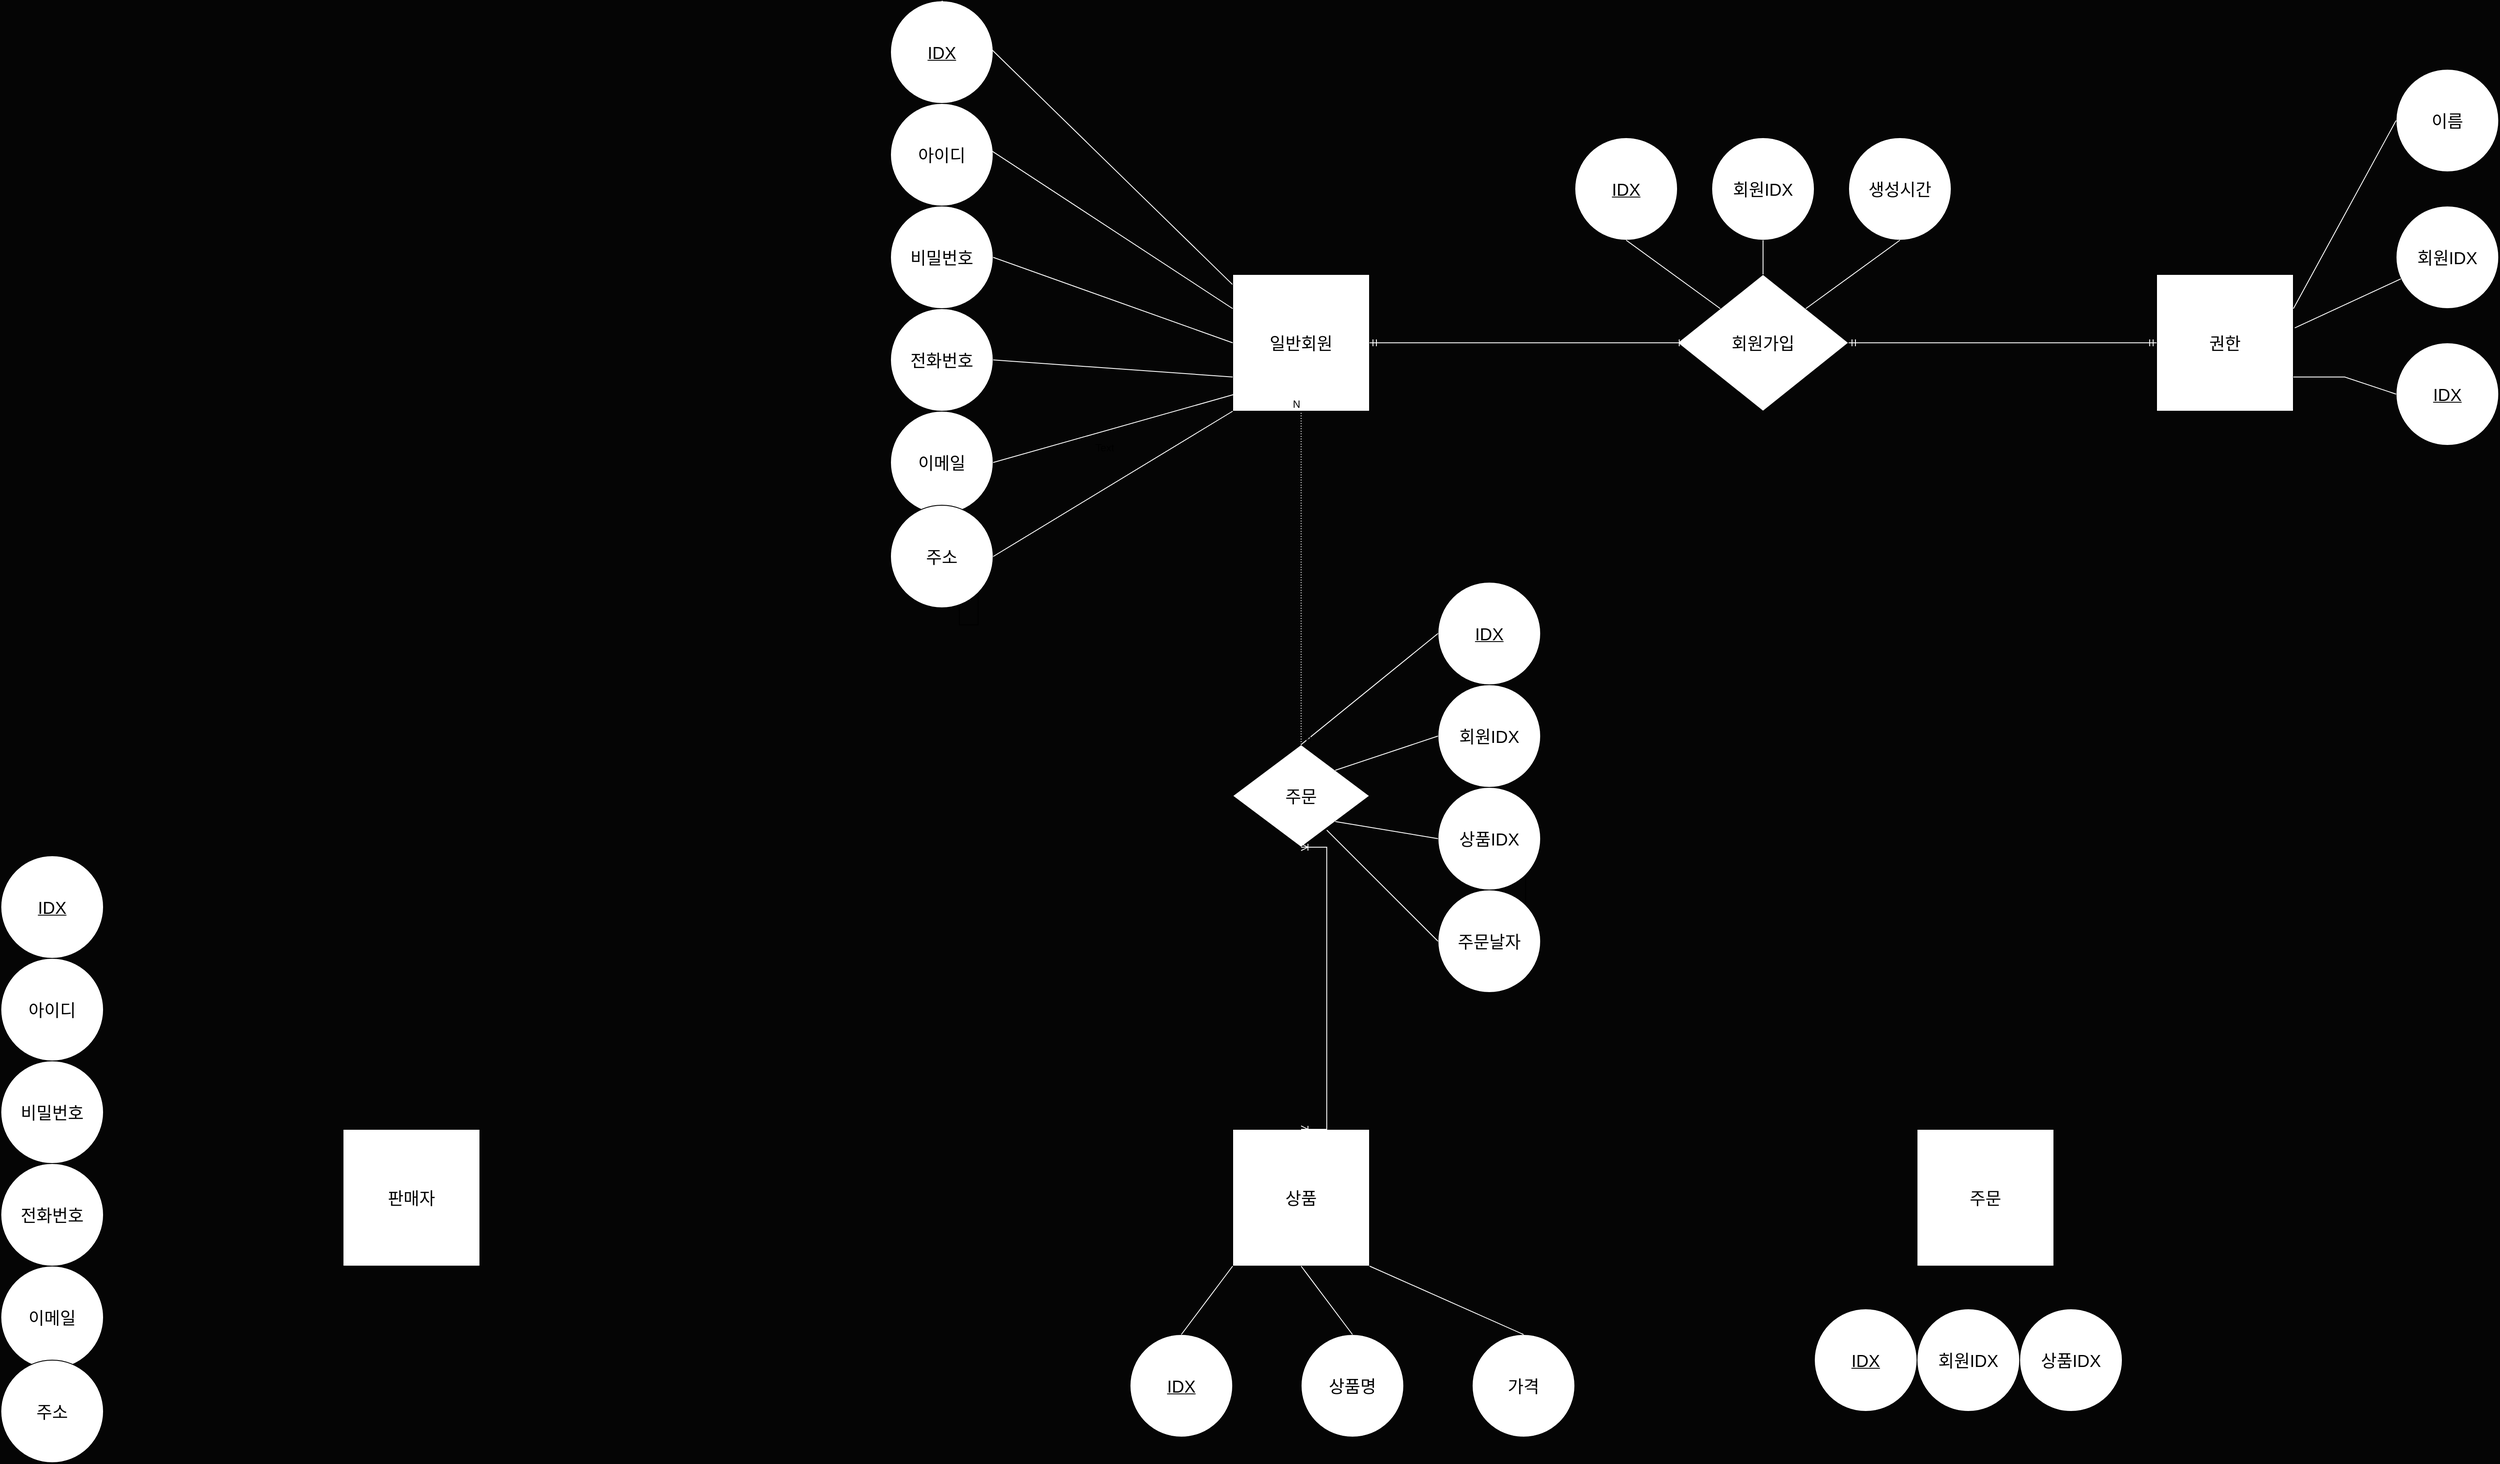<mxfile version="22.1.22" type="embed">
  <diagram id="23iRSUPoRavnBvh4doch" name="Page-1">
    <mxGraphModel dx="10005" dy="13320" grid="1" gridSize="10" guides="1" tooltips="1" connect="1" arrows="1" fold="1" page="0" pageScale="1" pageWidth="827" pageHeight="1169" background="#050505" math="0" shadow="0">
      <root>
        <mxCell id="0" />
        <mxCell id="1" parent="0" />
        <mxCell id="36" value="&lt;span style=&quot;font-size: 20px;&quot;&gt;일반회원&lt;/span&gt;" style="whiteSpace=wrap;html=1;align=center;" parent="1" vertex="1">
          <mxGeometry x="-6920" y="-11520" width="160" height="160" as="geometry" />
        </mxCell>
        <mxCell id="37" value="&lt;font style=&quot;font-size: 20px;&quot;&gt;IDX&lt;/font&gt;" style="ellipse;whiteSpace=wrap;html=1;align=center;fontStyle=4;" parent="1" vertex="1">
          <mxGeometry x="-7320" y="-11840" width="120" height="120" as="geometry" />
        </mxCell>
        <mxCell id="38" value="&lt;font style=&quot;font-size: 20px;&quot;&gt;아이디&lt;/font&gt;" style="ellipse;whiteSpace=wrap;html=1;align=center;" parent="1" vertex="1">
          <mxGeometry x="-7320" y="-11720" width="120" height="120" as="geometry" />
        </mxCell>
        <mxCell id="39" value="&lt;font style=&quot;font-size: 20px;&quot;&gt;비밀번호&lt;/font&gt;" style="ellipse;whiteSpace=wrap;html=1;align=center;" parent="1" vertex="1">
          <mxGeometry x="-7320" y="-11600" width="120" height="120" as="geometry" />
        </mxCell>
        <mxCell id="40" value="&lt;font style=&quot;font-size: 20px;&quot;&gt;전화번호&lt;/font&gt;" style="ellipse;whiteSpace=wrap;html=1;align=center;" parent="1" vertex="1">
          <mxGeometry x="-7320" y="-11480" width="120" height="120" as="geometry" />
        </mxCell>
        <mxCell id="41" value="&lt;font style=&quot;font-size: 20px;&quot;&gt;이메일&lt;/font&gt;" style="ellipse;whiteSpace=wrap;html=1;align=center;" parent="1" vertex="1">
          <mxGeometry x="-7320" y="-11360" width="120" height="120" as="geometry" />
        </mxCell>
        <mxCell id="115" style="edgeStyle=orthogonalEdgeStyle;rounded=0;orthogonalLoop=1;jettySize=auto;html=1;exitX=1;exitY=0;exitDx=0;exitDy=0;" parent="1" source="42" edge="1">
          <mxGeometry relative="1" as="geometry">
            <mxPoint x="-7240" y="-11190" as="targetPoint" />
          </mxGeometry>
        </mxCell>
        <mxCell id="42" value="&lt;font style=&quot;font-size: 20px;&quot;&gt;주소&lt;/font&gt;" style="ellipse;whiteSpace=wrap;html=1;align=center;" parent="1" vertex="1">
          <mxGeometry x="-7320" y="-11250" width="120" height="120" as="geometry" />
        </mxCell>
        <mxCell id="44" value="Text" style="text;html=1;align=center;verticalAlign=middle;resizable=0;points=[];autosize=1;strokeColor=none;fillColor=none;" parent="1" vertex="1">
          <mxGeometry x="-7095" y="-11332" width="50" height="30" as="geometry" />
        </mxCell>
        <mxCell id="45" value="" style="endArrow=none;html=1;rounded=0;exitX=0.5;exitY=0;exitDx=0;exitDy=0;entryX=-0.002;entryY=0.073;entryDx=0;entryDy=0;strokeColor=#FFFFFF;entryPerimeter=0;" parent="1" source="37" target="36" edge="1">
          <mxGeometry relative="1" as="geometry">
            <mxPoint x="-6970" y="-11370" as="sourcePoint" />
            <mxPoint x="-6810" y="-11370" as="targetPoint" />
          </mxGeometry>
        </mxCell>
        <mxCell id="47" value="" style="endArrow=none;html=1;rounded=0;entryX=0;entryY=0.25;entryDx=0;entryDy=0;strokeColor=#FFFFFF;exitX=0.917;exitY=0.417;exitDx=0;exitDy=0;exitPerimeter=0;" parent="1" source="38" target="36" edge="1">
          <mxGeometry relative="1" as="geometry">
            <mxPoint x="-7200" y="-11610" as="sourcePoint" />
            <mxPoint x="-6775" y="-11440" as="targetPoint" />
          </mxGeometry>
        </mxCell>
        <mxCell id="48" value="" style="endArrow=none;html=1;rounded=0;exitX=1;exitY=0.5;exitDx=0;exitDy=0;entryX=0;entryY=0.5;entryDx=0;entryDy=0;strokeColor=#FFFFFF;" parent="1" source="39" target="36" edge="1">
          <mxGeometry relative="1" as="geometry">
            <mxPoint x="-6940" y="-11280" as="sourcePoint" />
            <mxPoint x="-6765" y="-11400" as="targetPoint" />
          </mxGeometry>
        </mxCell>
        <mxCell id="50" value="" style="endArrow=none;html=1;rounded=0;exitX=1;exitY=0.5;exitDx=0;exitDy=0;entryX=0;entryY=0.75;entryDx=0;entryDy=0;strokeColor=#FFFFFF;" parent="1" source="40" target="36" edge="1">
          <mxGeometry relative="1" as="geometry">
            <mxPoint x="-6780" y="-11280" as="sourcePoint" />
            <mxPoint x="-6730" y="-11360" as="targetPoint" />
          </mxGeometry>
        </mxCell>
        <mxCell id="52" value="" style="endArrow=none;html=1;rounded=0;exitX=1;exitY=0.5;exitDx=0;exitDy=0;entryX=0.019;entryY=0.875;entryDx=0;entryDy=0;strokeColor=#FFFFFF;entryPerimeter=0;" parent="1" source="41" target="36" edge="1">
          <mxGeometry relative="1" as="geometry">
            <mxPoint x="-6620" y="-11280" as="sourcePoint" />
            <mxPoint x="-6690" y="-11360" as="targetPoint" />
          </mxGeometry>
        </mxCell>
        <mxCell id="54" value="" style="endArrow=none;html=1;rounded=0;exitX=0;exitY=1;exitDx=0;exitDy=0;entryX=1;entryY=0.5;entryDx=0;entryDy=0;strokeColor=#FFFFFF;" parent="1" source="36" target="42" edge="1">
          <mxGeometry relative="1" as="geometry">
            <mxPoint x="-6820" y="-10900" as="sourcePoint" />
            <mxPoint x="-7120" y="-11060" as="targetPoint" />
          </mxGeometry>
        </mxCell>
        <mxCell id="55" value="&lt;span style=&quot;font-size: 20px;&quot;&gt;회원가입&lt;/span&gt;" style="shape=rhombus;perimeter=rhombusPerimeter;whiteSpace=wrap;html=1;align=center;" parent="1" vertex="1">
          <mxGeometry x="-6400" y="-11520" width="200" height="160" as="geometry" />
        </mxCell>
        <mxCell id="57" value="&lt;span style=&quot;font-size: 20px;&quot;&gt;권한&lt;/span&gt;" style="whiteSpace=wrap;html=1;align=center;" parent="1" vertex="1">
          <mxGeometry x="-5840" y="-11520" width="160" height="160" as="geometry" />
        </mxCell>
        <mxCell id="58" value="&lt;font style=&quot;font-size: 20px;&quot;&gt;IDX&lt;/font&gt;" style="ellipse;whiteSpace=wrap;html=1;align=center;fontStyle=4;" parent="1" vertex="1">
          <mxGeometry x="-5560" y="-11440" width="120" height="120" as="geometry" />
        </mxCell>
        <mxCell id="59" value="&lt;font style=&quot;font-size: 20px;&quot;&gt;이름&lt;/font&gt;" style="ellipse;whiteSpace=wrap;html=1;align=center;" parent="1" vertex="1">
          <mxGeometry x="-5560" y="-11760" width="120" height="120" as="geometry" />
        </mxCell>
        <mxCell id="62" value="" style="endArrow=none;html=1;rounded=0;entryX=1;entryY=0.75;entryDx=0;entryDy=0;strokeColor=#FFFFFF;exitX=0;exitY=0.5;exitDx=0;exitDy=0;" parent="1" source="58" target="57" edge="1">
          <mxGeometry relative="1" as="geometry">
            <mxPoint x="-5640" y="-11360" as="sourcePoint" />
            <mxPoint x="-5610" y="-11438.33" as="targetPoint" />
            <Array as="points">
              <mxPoint x="-5620" y="-11400" />
            </Array>
          </mxGeometry>
        </mxCell>
        <mxCell id="64" value="" style="endArrow=none;html=1;rounded=0;entryX=1;entryY=0.25;entryDx=0;entryDy=0;strokeColor=#FFFFFF;exitX=0;exitY=0.5;exitDx=0;exitDy=0;" parent="1" source="59" target="57" edge="1">
          <mxGeometry relative="1" as="geometry">
            <mxPoint x="-5620" y="-11520" as="sourcePoint" />
            <mxPoint x="-5640" y="-11598.33" as="targetPoint" />
          </mxGeometry>
        </mxCell>
        <mxCell id="68" value="&lt;font style=&quot;font-size: 20px;&quot;&gt;상품&lt;/font&gt;" style="whiteSpace=wrap;html=1;align=center;" parent="1" vertex="1">
          <mxGeometry x="-6920" y="-10520" width="160" height="160" as="geometry" />
        </mxCell>
        <mxCell id="70" value="&lt;font style=&quot;font-size: 20px;&quot;&gt;주문&lt;/font&gt;" style="shape=rhombus;perimeter=rhombusPerimeter;whiteSpace=wrap;html=1;align=center;" parent="1" vertex="1">
          <mxGeometry x="-6920" y="-10970" width="160" height="120" as="geometry" />
        </mxCell>
        <mxCell id="74" value="" style="edgeStyle=entityRelationEdgeStyle;fontSize=12;html=1;endArrow=ERmandOne;startArrow=ERmandOne;rounded=0;exitX=1;exitY=0.5;exitDx=0;exitDy=0;strokeColor=#FFFFFF;" parent="1" source="36" edge="1">
          <mxGeometry width="100" height="100" relative="1" as="geometry">
            <mxPoint x="-6490" y="-11340" as="sourcePoint" />
            <mxPoint x="-6390" y="-11440" as="targetPoint" />
          </mxGeometry>
        </mxCell>
        <mxCell id="77" value="" style="edgeStyle=entityRelationEdgeStyle;fontSize=12;html=1;endArrow=ERmandOne;startArrow=ERmandOne;rounded=0;strokeColor=#FFFFFF;" parent="1" source="55" target="57" edge="1">
          <mxGeometry width="100" height="100" relative="1" as="geometry">
            <mxPoint x="-6070" y="-11290" as="sourcePoint" />
            <mxPoint x="-5970" y="-11390" as="targetPoint" />
          </mxGeometry>
        </mxCell>
        <mxCell id="82" value="&lt;font style=&quot;font-size: 20px;&quot;&gt;IDX&lt;/font&gt;" style="ellipse;whiteSpace=wrap;html=1;align=center;fontStyle=4;" parent="1" vertex="1">
          <mxGeometry x="-7040" y="-10280" width="120" height="120" as="geometry" />
        </mxCell>
        <mxCell id="83" value="&lt;font style=&quot;font-size: 20px;&quot;&gt;상품명&lt;/font&gt;" style="ellipse;whiteSpace=wrap;html=1;align=center;" parent="1" vertex="1">
          <mxGeometry x="-6840" y="-10280" width="120" height="120" as="geometry" />
        </mxCell>
        <mxCell id="84" value="&lt;span style=&quot;font-size: 20px;&quot;&gt;가격&lt;/span&gt;" style="ellipse;whiteSpace=wrap;html=1;align=center;" parent="1" vertex="1">
          <mxGeometry x="-6640" y="-10280" width="120" height="120" as="geometry" />
        </mxCell>
        <mxCell id="86" value="" style="endArrow=none;html=1;rounded=0;entryX=0.5;entryY=0;entryDx=0;entryDy=0;exitX=0;exitY=1;exitDx=0;exitDy=0;strokeColor=#FFFFFF;" parent="1" source="68" target="82" edge="1">
          <mxGeometry relative="1" as="geometry">
            <mxPoint x="-6950" y="-10350" as="sourcePoint" />
            <mxPoint x="-6900" y="-10350" as="targetPoint" />
          </mxGeometry>
        </mxCell>
        <mxCell id="87" value="" style="endArrow=none;html=1;rounded=0;exitX=0.5;exitY=0;exitDx=0;exitDy=0;entryX=0.5;entryY=1;entryDx=0;entryDy=0;strokeColor=#FFFFFF;" parent="1" source="83" target="68" edge="1">
          <mxGeometry relative="1" as="geometry">
            <mxPoint x="-6840" y="-10310" as="sourcePoint" />
            <mxPoint x="-6680" y="-10310" as="targetPoint" />
          </mxGeometry>
        </mxCell>
        <mxCell id="88" value="" style="endArrow=none;html=1;rounded=0;exitX=1;exitY=1;exitDx=0;exitDy=0;entryX=0.5;entryY=0;entryDx=0;entryDy=0;strokeColor=#FFFFFF;" parent="1" source="68" target="84" edge="1">
          <mxGeometry relative="1" as="geometry">
            <mxPoint x="-6730" y="-10340" as="sourcePoint" />
            <mxPoint x="-6570" y="-10340" as="targetPoint" />
          </mxGeometry>
        </mxCell>
        <mxCell id="90" value="&lt;font style=&quot;font-size: 20px;&quot;&gt;IDX&lt;/font&gt;" style="ellipse;whiteSpace=wrap;html=1;align=center;fontStyle=4;" parent="1" vertex="1">
          <mxGeometry x="-6680" y="-11160" width="120" height="120" as="geometry" />
        </mxCell>
        <mxCell id="91" value="&lt;span style=&quot;font-size: 20px;&quot;&gt;회원IDX&lt;br&gt;&lt;/span&gt;" style="ellipse;whiteSpace=wrap;html=1;align=center;" parent="1" vertex="1">
          <mxGeometry x="-6680" y="-11040" width="120" height="120" as="geometry" />
        </mxCell>
        <mxCell id="94" style="edgeStyle=orthogonalEdgeStyle;rounded=0;orthogonalLoop=1;jettySize=auto;html=1;exitX=1;exitY=0;exitDx=0;exitDy=0;" parent="1" source="92" edge="1">
          <mxGeometry relative="1" as="geometry">
            <mxPoint x="-6590" y="-10790" as="targetPoint" />
          </mxGeometry>
        </mxCell>
        <mxCell id="92" value="&lt;span style=&quot;font-size: 20px;&quot;&gt;상품IDX&lt;/span&gt;" style="ellipse;whiteSpace=wrap;html=1;align=center;" parent="1" vertex="1">
          <mxGeometry x="-6680" y="-10920" width="120" height="120" as="geometry" />
        </mxCell>
        <mxCell id="93" value="&lt;span style=&quot;font-size: 20px;&quot;&gt;주문날자&lt;/span&gt;" style="ellipse;whiteSpace=wrap;html=1;align=center;" parent="1" vertex="1">
          <mxGeometry x="-6680" y="-10800" width="120" height="120" as="geometry" />
        </mxCell>
        <mxCell id="95" value="" style="endArrow=none;html=1;rounded=0;entryX=0;entryY=0.5;entryDx=0;entryDy=0;exitX=0.5;exitY=0;exitDx=0;exitDy=0;strokeColor=#FFFFFF;" parent="1" source="70" target="90" edge="1">
          <mxGeometry relative="1" as="geometry">
            <mxPoint x="-6780" y="-11000" as="sourcePoint" />
            <mxPoint x="-6620" y="-11000" as="targetPoint" />
          </mxGeometry>
        </mxCell>
        <mxCell id="96" value="" style="endArrow=none;html=1;rounded=0;entryX=0;entryY=0.5;entryDx=0;entryDy=0;strokeColor=#FFFFFF;exitX=1;exitY=0;exitDx=0;exitDy=0;" parent="1" source="70" target="91" edge="1">
          <mxGeometry relative="1" as="geometry">
            <mxPoint x="-6760" y="-10910" as="sourcePoint" />
            <mxPoint x="-6700" y="-10870" as="targetPoint" />
          </mxGeometry>
        </mxCell>
        <mxCell id="97" value="" style="endArrow=none;html=1;rounded=0;entryX=0;entryY=0.5;entryDx=0;entryDy=0;exitX=1;exitY=1;exitDx=0;exitDy=0;strokeColor=#FFFFFF;" parent="1" target="92" edge="1">
          <mxGeometry relative="1" as="geometry">
            <mxPoint x="-6800" y="-10880" as="sourcePoint" />
            <mxPoint x="-6680.0" y="-10780" as="targetPoint" />
          </mxGeometry>
        </mxCell>
        <mxCell id="100" value="" style="endArrow=none;html=1;rounded=0;entryX=0;entryY=0.5;entryDx=0;entryDy=0;strokeColor=#FFFFFF;" parent="1" target="93" edge="1">
          <mxGeometry relative="1" as="geometry">
            <mxPoint x="-6810" y="-10870" as="sourcePoint" />
            <mxPoint x="-6680" y="-10710" as="targetPoint" />
          </mxGeometry>
        </mxCell>
        <mxCell id="101" value="" style="endArrow=none;html=1;rounded=0;dashed=1;dashPattern=1 2;strokeColor=#FFFFFF;entryX=0.5;entryY=1;entryDx=0;entryDy=0;exitX=0.5;exitY=0;exitDx=0;exitDy=0;" parent="1" source="70" target="36" edge="1">
          <mxGeometry relative="1" as="geometry">
            <mxPoint x="-6900" y="-11160" as="sourcePoint" />
            <mxPoint x="-6850" y="-11300" as="targetPoint" />
          </mxGeometry>
        </mxCell>
        <mxCell id="102" value="M" style="resizable=0;html=1;whiteSpace=wrap;align=left;verticalAlign=bottom;" parent="101" connectable="0" vertex="1">
          <mxGeometry x="-1" relative="1" as="geometry" />
        </mxCell>
        <mxCell id="103" value="N" style="resizable=0;html=1;whiteSpace=wrap;align=right;verticalAlign=bottom;" parent="101" connectable="0" vertex="1">
          <mxGeometry x="1" relative="1" as="geometry" />
        </mxCell>
        <mxCell id="106" value="" style="edgeStyle=entityRelationEdgeStyle;fontSize=12;html=1;endArrow=ERoneToMany;startArrow=ERoneToMany;rounded=0;entryX=0.5;entryY=1;entryDx=0;entryDy=0;exitX=0.5;exitY=0;exitDx=0;exitDy=0;strokeColor=#FFFFFF;" parent="1" source="68" target="70" edge="1">
          <mxGeometry width="100" height="100" relative="1" as="geometry">
            <mxPoint x="-6930" y="-10640" as="sourcePoint" />
            <mxPoint x="-6830" y="-10740" as="targetPoint" />
          </mxGeometry>
        </mxCell>
        <mxCell id="107" value="&lt;font style=&quot;font-size: 20px;&quot;&gt;회원IDX&lt;/font&gt;" style="ellipse;whiteSpace=wrap;html=1;align=center;" parent="1" vertex="1">
          <mxGeometry x="-5560" y="-11600" width="120" height="120" as="geometry" />
        </mxCell>
        <mxCell id="108" value="" style="endArrow=none;html=1;rounded=0;exitX=1.01;exitY=0.391;exitDx=0;exitDy=0;exitPerimeter=0;strokeColor=#FFFFFF;" parent="1" source="57" target="107" edge="1">
          <mxGeometry relative="1" as="geometry">
            <mxPoint x="-5680" y="-11460" as="sourcePoint" />
            <mxPoint x="-5520" y="-11460" as="targetPoint" />
          </mxGeometry>
        </mxCell>
        <mxCell id="109" value="&lt;font style=&quot;font-size: 20px;&quot;&gt;IDX&lt;/font&gt;" style="ellipse;whiteSpace=wrap;html=1;align=center;fontStyle=4;" parent="1" vertex="1">
          <mxGeometry x="-6520" y="-11680" width="120" height="120" as="geometry" />
        </mxCell>
        <mxCell id="110" value="&lt;span style=&quot;font-size: 20px;&quot;&gt;회원IDX&lt;br&gt;&lt;/span&gt;" style="ellipse;whiteSpace=wrap;html=1;align=center;" parent="1" vertex="1">
          <mxGeometry x="-6360" y="-11680" width="120" height="120" as="geometry" />
        </mxCell>
        <mxCell id="111" value="&lt;span style=&quot;font-size: 20px;&quot;&gt;생성시간&lt;br&gt;&lt;/span&gt;" style="ellipse;whiteSpace=wrap;html=1;align=center;" parent="1" vertex="1">
          <mxGeometry x="-6200" y="-11680" width="120" height="120" as="geometry" />
        </mxCell>
        <mxCell id="112" value="" style="endArrow=none;html=1;rounded=0;exitX=0.5;exitY=1;exitDx=0;exitDy=0;entryX=0;entryY=0;entryDx=0;entryDy=0;strokeColor=#FFFFFF;" parent="1" source="109" target="55" edge="1">
          <mxGeometry relative="1" as="geometry">
            <mxPoint x="-6560" y="-11521.67" as="sourcePoint" />
            <mxPoint x="-6400" y="-11521.67" as="targetPoint" />
          </mxGeometry>
        </mxCell>
        <mxCell id="113" value="" style="endArrow=none;html=1;rounded=0;strokeColor=#FFFFFF;exitX=0.5;exitY=1;exitDx=0;exitDy=0;" parent="1" source="110" target="55" edge="1">
          <mxGeometry relative="1" as="geometry">
            <mxPoint x="-6200" y="-11505" as="sourcePoint" />
            <mxPoint x="-6090" y="-11415" as="targetPoint" />
          </mxGeometry>
        </mxCell>
        <mxCell id="114" value="" style="endArrow=none;html=1;rounded=0;exitX=0.5;exitY=1;exitDx=0;exitDy=0;entryX=1;entryY=0;entryDx=0;entryDy=0;strokeColor=#FFFFFF;" parent="1" source="111" target="55" edge="1">
          <mxGeometry relative="1" as="geometry">
            <mxPoint x="-6200" y="-11530" as="sourcePoint" />
            <mxPoint x="-6090" y="-11450" as="targetPoint" />
          </mxGeometry>
        </mxCell>
        <mxCell id="116" value="&lt;font style=&quot;font-size: 20px;&quot;&gt;주문&lt;/font&gt;" style="whiteSpace=wrap;html=1;align=center;" parent="1" vertex="1">
          <mxGeometry x="-6120" y="-10520" width="160" height="160" as="geometry" />
        </mxCell>
        <mxCell id="117" value="&lt;font style=&quot;font-size: 20px;&quot;&gt;IDX&lt;/font&gt;" style="ellipse;whiteSpace=wrap;html=1;align=center;fontStyle=4;" parent="1" vertex="1">
          <mxGeometry x="-6240" y="-10310" width="120" height="120" as="geometry" />
        </mxCell>
        <mxCell id="118" value="&lt;span style=&quot;font-size: 20px;&quot;&gt;회원IDX&lt;/span&gt;" style="ellipse;whiteSpace=wrap;html=1;align=center;" parent="1" vertex="1">
          <mxGeometry x="-6120" y="-10310" width="120" height="120" as="geometry" />
        </mxCell>
        <mxCell id="119" value="&lt;span style=&quot;font-size: 20px;&quot;&gt;상품IDX&lt;/span&gt;" style="ellipse;whiteSpace=wrap;html=1;align=center;" parent="1" vertex="1">
          <mxGeometry x="-6000" y="-10310" width="120" height="120" as="geometry" />
        </mxCell>
        <mxCell id="120" value="&lt;span style=&quot;font-size: 20px;&quot;&gt;판매자&lt;/span&gt;" style="whiteSpace=wrap;html=1;align=center;" vertex="1" parent="1">
          <mxGeometry x="-7960" y="-10520" width="160" height="160" as="geometry" />
        </mxCell>
        <mxCell id="121" value="&lt;font style=&quot;font-size: 20px;&quot;&gt;IDX&lt;/font&gt;" style="ellipse;whiteSpace=wrap;html=1;align=center;fontStyle=4;" vertex="1" parent="1">
          <mxGeometry x="-8360" y="-10840" width="120" height="120" as="geometry" />
        </mxCell>
        <mxCell id="122" value="&lt;font style=&quot;font-size: 20px;&quot;&gt;아이디&lt;/font&gt;" style="ellipse;whiteSpace=wrap;html=1;align=center;" vertex="1" parent="1">
          <mxGeometry x="-8360" y="-10720" width="120" height="120" as="geometry" />
        </mxCell>
        <mxCell id="123" value="&lt;font style=&quot;font-size: 20px;&quot;&gt;비밀번호&lt;/font&gt;" style="ellipse;whiteSpace=wrap;html=1;align=center;" vertex="1" parent="1">
          <mxGeometry x="-8360" y="-10600" width="120" height="120" as="geometry" />
        </mxCell>
        <mxCell id="124" value="&lt;font style=&quot;font-size: 20px;&quot;&gt;전화번호&lt;/font&gt;" style="ellipse;whiteSpace=wrap;html=1;align=center;" vertex="1" parent="1">
          <mxGeometry x="-8360" y="-10480" width="120" height="120" as="geometry" />
        </mxCell>
        <mxCell id="125" value="&lt;font style=&quot;font-size: 20px;&quot;&gt;이메일&lt;/font&gt;" style="ellipse;whiteSpace=wrap;html=1;align=center;" vertex="1" parent="1">
          <mxGeometry x="-8360" y="-10360" width="120" height="120" as="geometry" />
        </mxCell>
        <mxCell id="126" value="&lt;font style=&quot;font-size: 20px;&quot;&gt;주소&lt;/font&gt;" style="ellipse;whiteSpace=wrap;html=1;align=center;" vertex="1" parent="1">
          <mxGeometry x="-8360" y="-10250" width="120" height="120" as="geometry" />
        </mxCell>
      </root>
    </mxGraphModel>
  </diagram>
</mxfile>
